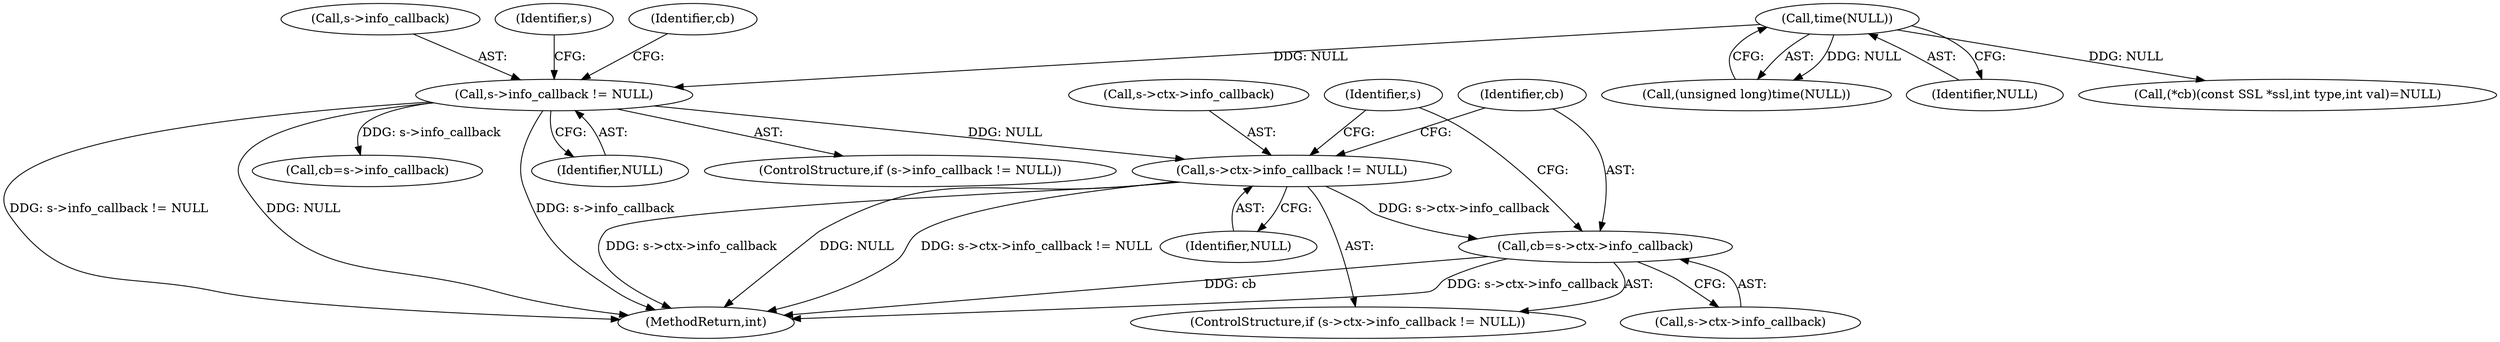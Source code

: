 digraph "0_openssl_bc8923b1ec9c467755cd86f7848c50ee8812e441@pointer" {
"1000172" [label="(Call,s->ctx->info_callback != NULL)"];
"1000160" [label="(Call,s->info_callback != NULL)"];
"1000134" [label="(Call,time(NULL))"];
"1000179" [label="(Call,cb=s->ctx->info_callback)"];
"1000161" [label="(Call,s->info_callback)"];
"1000135" [label="(Identifier,NULL)"];
"1000175" [label="(Identifier,s)"];
"1000134" [label="(Call,time(NULL))"];
"1000172" [label="(Call,s->ctx->info_callback != NULL)"];
"1000180" [label="(Identifier,cb)"];
"1000171" [label="(ControlStructure,if (s->ctx->info_callback != NULL))"];
"1000132" [label="(Call,(unsigned long)time(NULL))"];
"1000188" [label="(Identifier,s)"];
"1000159" [label="(ControlStructure,if (s->info_callback != NULL))"];
"1000166" [label="(Identifier,cb)"];
"1000164" [label="(Identifier,NULL)"];
"1000181" [label="(Call,s->ctx->info_callback)"];
"1000160" [label="(Call,s->info_callback != NULL)"];
"1000178" [label="(Identifier,NULL)"];
"1000213" [label="(MethodReturn,int)"];
"1000179" [label="(Call,cb=s->ctx->info_callback)"];
"1000173" [label="(Call,s->ctx->info_callback)"];
"1000165" [label="(Call,cb=s->info_callback)"];
"1000137" [label="(Call,(*cb)(const SSL *ssl,int type,int val)=NULL)"];
"1000172" -> "1000171"  [label="AST: "];
"1000172" -> "1000178"  [label="CFG: "];
"1000173" -> "1000172"  [label="AST: "];
"1000178" -> "1000172"  [label="AST: "];
"1000180" -> "1000172"  [label="CFG: "];
"1000188" -> "1000172"  [label="CFG: "];
"1000172" -> "1000213"  [label="DDG: NULL"];
"1000172" -> "1000213"  [label="DDG: s->ctx->info_callback != NULL"];
"1000172" -> "1000213"  [label="DDG: s->ctx->info_callback"];
"1000160" -> "1000172"  [label="DDG: NULL"];
"1000172" -> "1000179"  [label="DDG: s->ctx->info_callback"];
"1000160" -> "1000159"  [label="AST: "];
"1000160" -> "1000164"  [label="CFG: "];
"1000161" -> "1000160"  [label="AST: "];
"1000164" -> "1000160"  [label="AST: "];
"1000166" -> "1000160"  [label="CFG: "];
"1000175" -> "1000160"  [label="CFG: "];
"1000160" -> "1000213"  [label="DDG: s->info_callback != NULL"];
"1000160" -> "1000213"  [label="DDG: NULL"];
"1000160" -> "1000213"  [label="DDG: s->info_callback"];
"1000134" -> "1000160"  [label="DDG: NULL"];
"1000160" -> "1000165"  [label="DDG: s->info_callback"];
"1000134" -> "1000132"  [label="AST: "];
"1000134" -> "1000135"  [label="CFG: "];
"1000135" -> "1000134"  [label="AST: "];
"1000132" -> "1000134"  [label="CFG: "];
"1000134" -> "1000132"  [label="DDG: NULL"];
"1000134" -> "1000137"  [label="DDG: NULL"];
"1000179" -> "1000171"  [label="AST: "];
"1000179" -> "1000181"  [label="CFG: "];
"1000180" -> "1000179"  [label="AST: "];
"1000181" -> "1000179"  [label="AST: "];
"1000188" -> "1000179"  [label="CFG: "];
"1000179" -> "1000213"  [label="DDG: s->ctx->info_callback"];
"1000179" -> "1000213"  [label="DDG: cb"];
}
